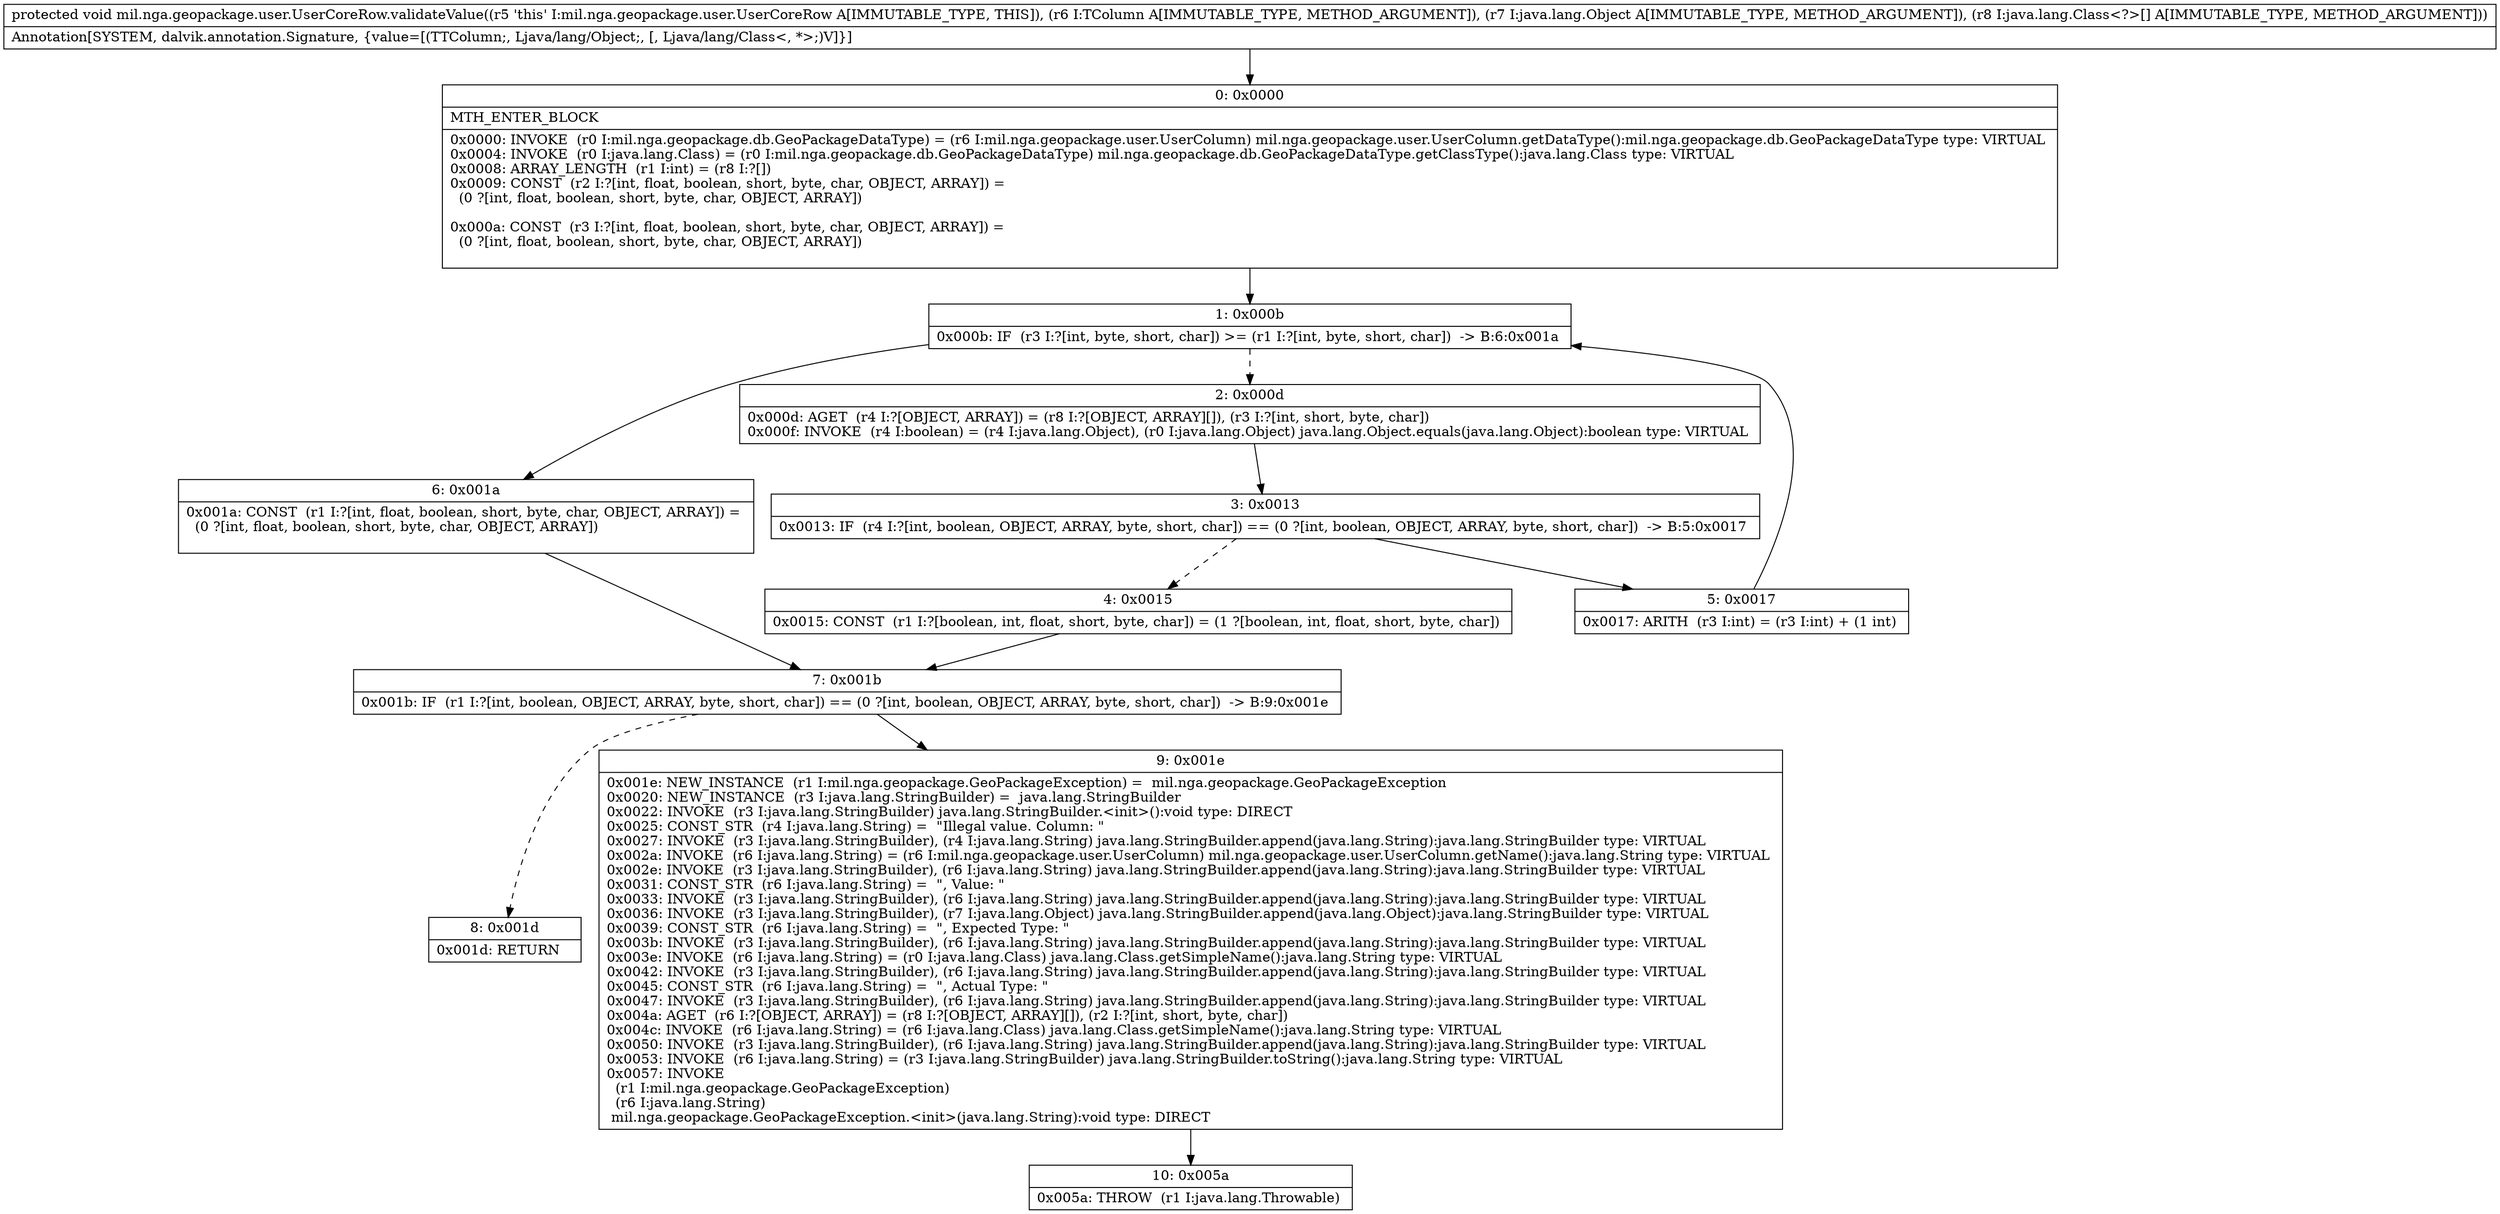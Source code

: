 digraph "CFG formil.nga.geopackage.user.UserCoreRow.validateValue(Lmil\/nga\/geopackage\/user\/UserColumn;Ljava\/lang\/Object;[Ljava\/lang\/Class;)V" {
Node_0 [shape=record,label="{0\:\ 0x0000|MTH_ENTER_BLOCK\l|0x0000: INVOKE  (r0 I:mil.nga.geopackage.db.GeoPackageDataType) = (r6 I:mil.nga.geopackage.user.UserColumn) mil.nga.geopackage.user.UserColumn.getDataType():mil.nga.geopackage.db.GeoPackageDataType type: VIRTUAL \l0x0004: INVOKE  (r0 I:java.lang.Class) = (r0 I:mil.nga.geopackage.db.GeoPackageDataType) mil.nga.geopackage.db.GeoPackageDataType.getClassType():java.lang.Class type: VIRTUAL \l0x0008: ARRAY_LENGTH  (r1 I:int) = (r8 I:?[]) \l0x0009: CONST  (r2 I:?[int, float, boolean, short, byte, char, OBJECT, ARRAY]) = \l  (0 ?[int, float, boolean, short, byte, char, OBJECT, ARRAY])\l \l0x000a: CONST  (r3 I:?[int, float, boolean, short, byte, char, OBJECT, ARRAY]) = \l  (0 ?[int, float, boolean, short, byte, char, OBJECT, ARRAY])\l \l}"];
Node_1 [shape=record,label="{1\:\ 0x000b|0x000b: IF  (r3 I:?[int, byte, short, char]) \>= (r1 I:?[int, byte, short, char])  \-\> B:6:0x001a \l}"];
Node_2 [shape=record,label="{2\:\ 0x000d|0x000d: AGET  (r4 I:?[OBJECT, ARRAY]) = (r8 I:?[OBJECT, ARRAY][]), (r3 I:?[int, short, byte, char]) \l0x000f: INVOKE  (r4 I:boolean) = (r4 I:java.lang.Object), (r0 I:java.lang.Object) java.lang.Object.equals(java.lang.Object):boolean type: VIRTUAL \l}"];
Node_3 [shape=record,label="{3\:\ 0x0013|0x0013: IF  (r4 I:?[int, boolean, OBJECT, ARRAY, byte, short, char]) == (0 ?[int, boolean, OBJECT, ARRAY, byte, short, char])  \-\> B:5:0x0017 \l}"];
Node_4 [shape=record,label="{4\:\ 0x0015|0x0015: CONST  (r1 I:?[boolean, int, float, short, byte, char]) = (1 ?[boolean, int, float, short, byte, char]) \l}"];
Node_5 [shape=record,label="{5\:\ 0x0017|0x0017: ARITH  (r3 I:int) = (r3 I:int) + (1 int) \l}"];
Node_6 [shape=record,label="{6\:\ 0x001a|0x001a: CONST  (r1 I:?[int, float, boolean, short, byte, char, OBJECT, ARRAY]) = \l  (0 ?[int, float, boolean, short, byte, char, OBJECT, ARRAY])\l \l}"];
Node_7 [shape=record,label="{7\:\ 0x001b|0x001b: IF  (r1 I:?[int, boolean, OBJECT, ARRAY, byte, short, char]) == (0 ?[int, boolean, OBJECT, ARRAY, byte, short, char])  \-\> B:9:0x001e \l}"];
Node_8 [shape=record,label="{8\:\ 0x001d|0x001d: RETURN   \l}"];
Node_9 [shape=record,label="{9\:\ 0x001e|0x001e: NEW_INSTANCE  (r1 I:mil.nga.geopackage.GeoPackageException) =  mil.nga.geopackage.GeoPackageException \l0x0020: NEW_INSTANCE  (r3 I:java.lang.StringBuilder) =  java.lang.StringBuilder \l0x0022: INVOKE  (r3 I:java.lang.StringBuilder) java.lang.StringBuilder.\<init\>():void type: DIRECT \l0x0025: CONST_STR  (r4 I:java.lang.String) =  \"Illegal value. Column: \" \l0x0027: INVOKE  (r3 I:java.lang.StringBuilder), (r4 I:java.lang.String) java.lang.StringBuilder.append(java.lang.String):java.lang.StringBuilder type: VIRTUAL \l0x002a: INVOKE  (r6 I:java.lang.String) = (r6 I:mil.nga.geopackage.user.UserColumn) mil.nga.geopackage.user.UserColumn.getName():java.lang.String type: VIRTUAL \l0x002e: INVOKE  (r3 I:java.lang.StringBuilder), (r6 I:java.lang.String) java.lang.StringBuilder.append(java.lang.String):java.lang.StringBuilder type: VIRTUAL \l0x0031: CONST_STR  (r6 I:java.lang.String) =  \", Value: \" \l0x0033: INVOKE  (r3 I:java.lang.StringBuilder), (r6 I:java.lang.String) java.lang.StringBuilder.append(java.lang.String):java.lang.StringBuilder type: VIRTUAL \l0x0036: INVOKE  (r3 I:java.lang.StringBuilder), (r7 I:java.lang.Object) java.lang.StringBuilder.append(java.lang.Object):java.lang.StringBuilder type: VIRTUAL \l0x0039: CONST_STR  (r6 I:java.lang.String) =  \", Expected Type: \" \l0x003b: INVOKE  (r3 I:java.lang.StringBuilder), (r6 I:java.lang.String) java.lang.StringBuilder.append(java.lang.String):java.lang.StringBuilder type: VIRTUAL \l0x003e: INVOKE  (r6 I:java.lang.String) = (r0 I:java.lang.Class) java.lang.Class.getSimpleName():java.lang.String type: VIRTUAL \l0x0042: INVOKE  (r3 I:java.lang.StringBuilder), (r6 I:java.lang.String) java.lang.StringBuilder.append(java.lang.String):java.lang.StringBuilder type: VIRTUAL \l0x0045: CONST_STR  (r6 I:java.lang.String) =  \", Actual Type: \" \l0x0047: INVOKE  (r3 I:java.lang.StringBuilder), (r6 I:java.lang.String) java.lang.StringBuilder.append(java.lang.String):java.lang.StringBuilder type: VIRTUAL \l0x004a: AGET  (r6 I:?[OBJECT, ARRAY]) = (r8 I:?[OBJECT, ARRAY][]), (r2 I:?[int, short, byte, char]) \l0x004c: INVOKE  (r6 I:java.lang.String) = (r6 I:java.lang.Class) java.lang.Class.getSimpleName():java.lang.String type: VIRTUAL \l0x0050: INVOKE  (r3 I:java.lang.StringBuilder), (r6 I:java.lang.String) java.lang.StringBuilder.append(java.lang.String):java.lang.StringBuilder type: VIRTUAL \l0x0053: INVOKE  (r6 I:java.lang.String) = (r3 I:java.lang.StringBuilder) java.lang.StringBuilder.toString():java.lang.String type: VIRTUAL \l0x0057: INVOKE  \l  (r1 I:mil.nga.geopackage.GeoPackageException)\l  (r6 I:java.lang.String)\l mil.nga.geopackage.GeoPackageException.\<init\>(java.lang.String):void type: DIRECT \l}"];
Node_10 [shape=record,label="{10\:\ 0x005a|0x005a: THROW  (r1 I:java.lang.Throwable) \l}"];
MethodNode[shape=record,label="{protected void mil.nga.geopackage.user.UserCoreRow.validateValue((r5 'this' I:mil.nga.geopackage.user.UserCoreRow A[IMMUTABLE_TYPE, THIS]), (r6 I:TColumn A[IMMUTABLE_TYPE, METHOD_ARGUMENT]), (r7 I:java.lang.Object A[IMMUTABLE_TYPE, METHOD_ARGUMENT]), (r8 I:java.lang.Class\<?\>[] A[IMMUTABLE_TYPE, METHOD_ARGUMENT]))  | Annotation[SYSTEM, dalvik.annotation.Signature, \{value=[(TTColumn;, Ljava\/lang\/Object;, [, Ljava\/lang\/Class\<, *\>;)V]\}]\l}"];
MethodNode -> Node_0;
Node_0 -> Node_1;
Node_1 -> Node_2[style=dashed];
Node_1 -> Node_6;
Node_2 -> Node_3;
Node_3 -> Node_4[style=dashed];
Node_3 -> Node_5;
Node_4 -> Node_7;
Node_5 -> Node_1;
Node_6 -> Node_7;
Node_7 -> Node_8[style=dashed];
Node_7 -> Node_9;
Node_9 -> Node_10;
}

